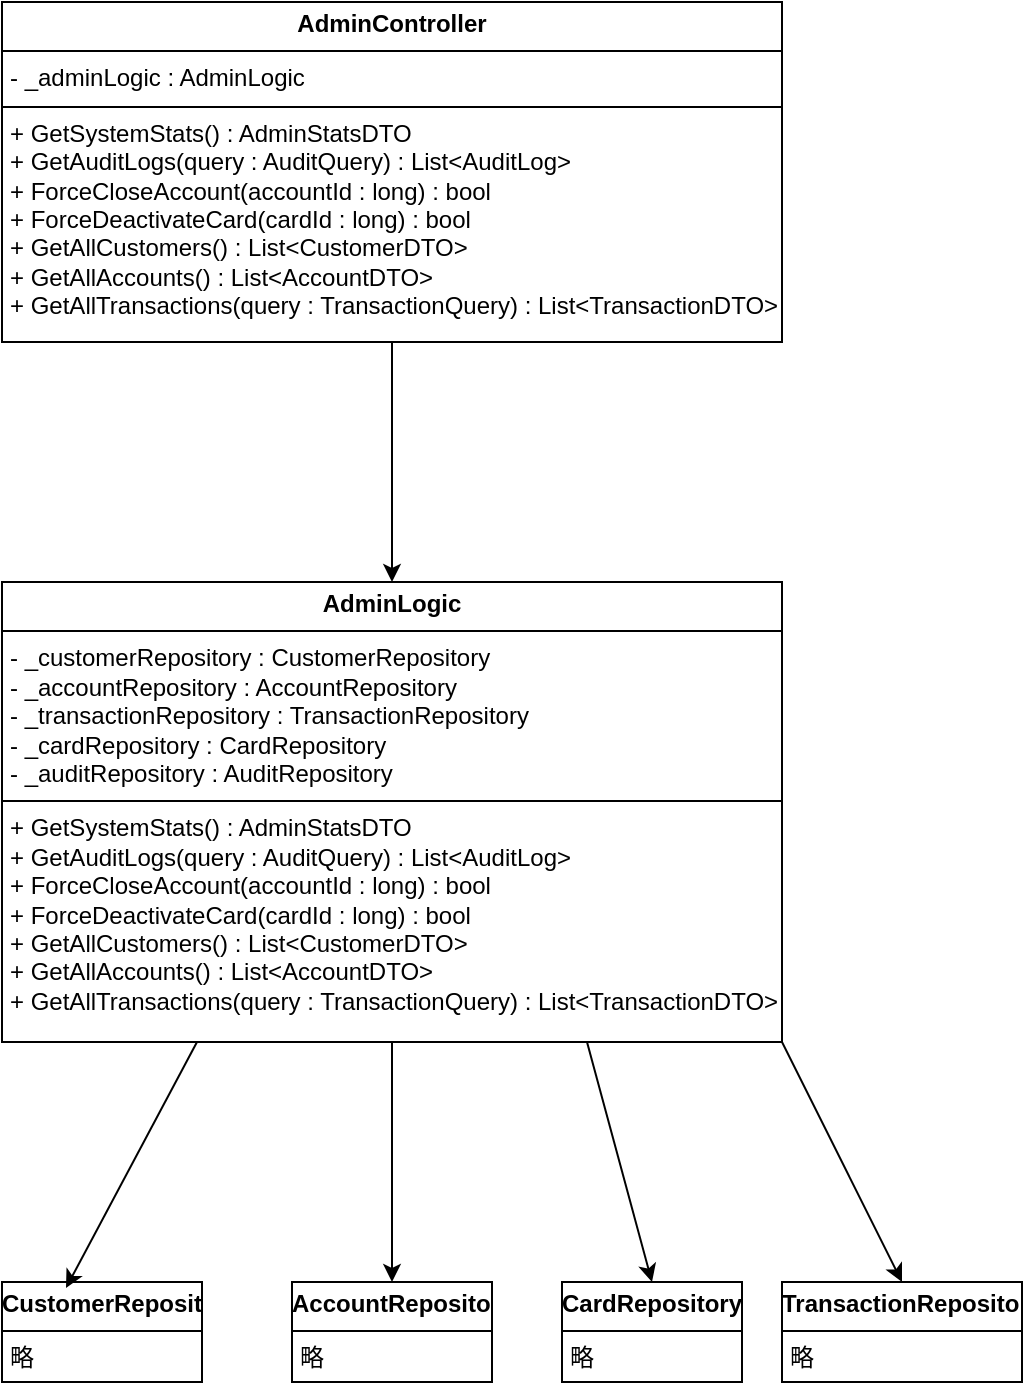 <mxfile>
    <diagram id="HSb-qcZIsf-dskmj9ZR3" name="第 1 页">
        <mxGraphModel dx="1146" dy="787" grid="1" gridSize="10" guides="1" tooltips="1" connect="1" arrows="1" fold="1" page="1" pageScale="1" pageWidth="827" pageHeight="1169" math="0" shadow="0">
            <root>
                <mxCell id="0"/>
                <mxCell id="1" parent="0"/>
                <mxCell id="8" style="edgeStyle=none;html=1;entryX=0.5;entryY=0;entryDx=0;entryDy=0;" parent="1" source="2" target="3" edge="1">
                    <mxGeometry relative="1" as="geometry"/>
                </mxCell>
                <mxCell id="2" value="&lt;p style=&quot;margin:0px;margin-top:4px;text-align:center;&quot;&gt;&lt;b&gt;AdminController&lt;/b&gt;&lt;/p&gt;&lt;hr size=&quot;1&quot; style=&quot;border-style:solid;&quot;&gt;&lt;p style=&quot;margin:0px;margin-left:4px;&quot;&gt;- _adminLogic : AdminLogic&lt;/p&gt;&lt;hr size=&quot;1&quot; style=&quot;border-style:solid;&quot;&gt;&lt;p style=&quot;margin:0px;margin-left:4px;&quot;&gt;+ GetSystemStats() : AdminStatsDTO&lt;/p&gt;&lt;p style=&quot;margin:0px;margin-left:4px;&quot;&gt;+ GetAuditLogs(query : AuditQuery) : List&amp;lt;AuditLog&amp;gt;&lt;/p&gt;&lt;p style=&quot;margin:0px;margin-left:4px;&quot;&gt;+ ForceCloseAccount(accountId : long) : bool&lt;/p&gt;&lt;p style=&quot;margin:0px;margin-left:4px;&quot;&gt;+ ForceDeactivateCard(cardId : long) : bool&lt;/p&gt;&lt;p style=&quot;margin:0px;margin-left:4px;&quot;&gt;+ GetAllCustomers() : List&amp;lt;CustomerDTO&amp;gt;&lt;/p&gt;&lt;p style=&quot;margin:0px;margin-left:4px;&quot;&gt;+ GetAllAccounts() : List&amp;lt;AccountDTO&amp;gt;&lt;/p&gt;&lt;p style=&quot;margin:0px;margin-left:4px;&quot;&gt;+ GetAllTransactions(query : TransactionQuery) : List&amp;lt;TransactionDTO&amp;gt;&lt;/p&gt;" style="verticalAlign=top;align=left;overflow=fill;html=1;whiteSpace=wrap;" parent="1" vertex="1">
                    <mxGeometry x="80" y="50" width="390" height="170" as="geometry"/>
                </mxCell>
                <mxCell id="10" style="edgeStyle=none;html=1;entryX=0.5;entryY=0;entryDx=0;entryDy=0;" parent="1" source="3" target="5" edge="1">
                    <mxGeometry relative="1" as="geometry"/>
                </mxCell>
                <mxCell id="11" style="edgeStyle=none;html=1;exitX=0.75;exitY=1;exitDx=0;exitDy=0;entryX=0.5;entryY=0;entryDx=0;entryDy=0;" parent="1" source="3" target="6" edge="1">
                    <mxGeometry relative="1" as="geometry"/>
                </mxCell>
                <mxCell id="12" style="edgeStyle=none;html=1;exitX=1;exitY=1;exitDx=0;exitDy=0;entryX=0.5;entryY=0;entryDx=0;entryDy=0;" parent="1" source="3" target="7" edge="1">
                    <mxGeometry relative="1" as="geometry"/>
                </mxCell>
                <mxCell id="3" value="&lt;p style=&quot;margin:0px;margin-top:4px;text-align:center;&quot;&gt;&lt;b&gt;AdminLogic&lt;/b&gt;&lt;/p&gt;&lt;hr size=&quot;1&quot; style=&quot;border-style:solid;&quot;&gt;&lt;p style=&quot;margin:0px;margin-left:4px;&quot;&gt;- _customerRepository : CustomerRepository&lt;/p&gt;&lt;p style=&quot;margin:0px;margin-left:4px;&quot;&gt;- _accountRepository : AccountRepository&lt;/p&gt;&lt;p style=&quot;margin:0px;margin-left:4px;&quot;&gt;- _transactionRepository : TransactionRepository&lt;/p&gt;&lt;p style=&quot;margin:0px;margin-left:4px;&quot;&gt;- _cardRepository : CardRepository&lt;/p&gt;&lt;p style=&quot;margin:0px;margin-left:4px;&quot;&gt;- _auditRepository : AuditRepository&lt;/p&gt;&lt;hr size=&quot;1&quot; style=&quot;border-style:solid;&quot;&gt;&lt;p style=&quot;margin:0px;margin-left:4px;&quot;&gt;+ GetSystemStats() : AdminStatsDTO&lt;/p&gt;&lt;p style=&quot;margin:0px;margin-left:4px;&quot;&gt;+ GetAuditLogs(query : AuditQuery) : List&amp;lt;AuditLog&amp;gt;&lt;/p&gt;&lt;p style=&quot;margin:0px;margin-left:4px;&quot;&gt;+ ForceCloseAccount(accountId : long) : bool&lt;/p&gt;&lt;p style=&quot;margin:0px;margin-left:4px;&quot;&gt;+ ForceDeactivateCard(cardId : long) : bool&lt;/p&gt;&lt;p style=&quot;margin:0px;margin-left:4px;&quot;&gt;+ GetAllCustomers() : List&amp;lt;CustomerDTO&amp;gt;&lt;/p&gt;&lt;p style=&quot;margin:0px;margin-left:4px;&quot;&gt;+ GetAllAccounts() : List&amp;lt;AccountDTO&amp;gt;&lt;/p&gt;&lt;p style=&quot;margin:0px;margin-left:4px;&quot;&gt;+ GetAllTransactions(query : TransactionQuery) : List&amp;lt;TransactionDTO&amp;gt;&lt;/p&gt;" style="verticalAlign=top;align=left;overflow=fill;html=1;whiteSpace=wrap;" parent="1" vertex="1">
                    <mxGeometry x="80" y="340" width="390" height="230" as="geometry"/>
                </mxCell>
                <mxCell id="4" value="&lt;p style=&quot;margin:0px;margin-top:4px;text-align:center;&quot;&gt;&lt;b&gt;CustomerRepository&lt;/b&gt;&lt;/p&gt;&lt;hr size=&quot;1&quot; style=&quot;border-style:solid;&quot;&gt;&lt;p style=&quot;margin:0px;margin-left:4px;&quot;&gt;略&lt;/p&gt;" style="verticalAlign=top;align=left;overflow=fill;html=1;whiteSpace=wrap;" parent="1" vertex="1">
                    <mxGeometry x="80" y="690" width="100" height="50" as="geometry"/>
                </mxCell>
                <mxCell id="5" value="&lt;p style=&quot;margin:0px;margin-top:4px;text-align:center;&quot;&gt;&lt;b&gt;AccountRepository&lt;/b&gt;&lt;/p&gt;&lt;hr size=&quot;1&quot; style=&quot;border-style:solid;&quot;&gt;&lt;p style=&quot;margin:0px;margin-left:4px;&quot;&gt;略&lt;/p&gt;" style="verticalAlign=top;align=left;overflow=fill;html=1;whiteSpace=wrap;" parent="1" vertex="1">
                    <mxGeometry x="225" y="690" width="100" height="50" as="geometry"/>
                </mxCell>
                <mxCell id="6" value="&lt;p style=&quot;margin:0px;margin-top:4px;text-align:center;&quot;&gt;&lt;b&gt;CardRepository&lt;/b&gt;&lt;/p&gt;&lt;hr size=&quot;1&quot; style=&quot;border-style:solid;&quot;&gt;&lt;p style=&quot;margin:0px;margin-left:4px;&quot;&gt;略&lt;/p&gt;" style="verticalAlign=top;align=left;overflow=fill;html=1;whiteSpace=wrap;" parent="1" vertex="1">
                    <mxGeometry x="360" y="690" width="90" height="50" as="geometry"/>
                </mxCell>
                <mxCell id="7" value="&lt;p style=&quot;margin:0px;margin-top:4px;text-align:center;&quot;&gt;&lt;b&gt;TransactionRepository&lt;/b&gt;&lt;/p&gt;&lt;hr size=&quot;1&quot; style=&quot;border-style:solid;&quot;&gt;&lt;p style=&quot;margin:0px;margin-left:4px;&quot;&gt;略&lt;/p&gt;" style="verticalAlign=top;align=left;overflow=fill;html=1;whiteSpace=wrap;" parent="1" vertex="1">
                    <mxGeometry x="470" y="690" width="120" height="50" as="geometry"/>
                </mxCell>
                <mxCell id="9" style="edgeStyle=none;html=1;exitX=0.25;exitY=1;exitDx=0;exitDy=0;entryX=0.32;entryY=0.06;entryDx=0;entryDy=0;entryPerimeter=0;" parent="1" source="3" target="4" edge="1">
                    <mxGeometry relative="1" as="geometry"/>
                </mxCell>
            </root>
        </mxGraphModel>
    </diagram>
</mxfile>
